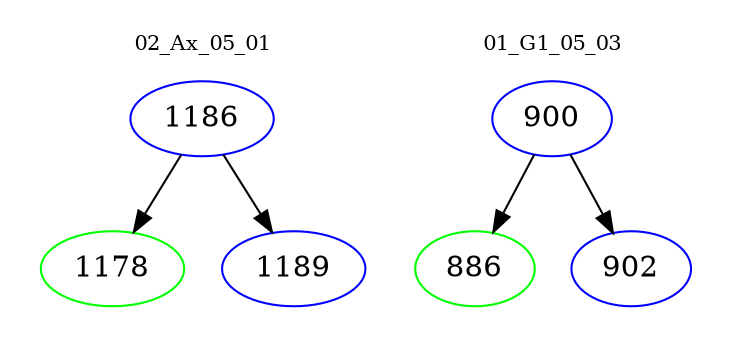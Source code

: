 digraph{
subgraph cluster_0 {
color = white
label = "02_Ax_05_01";
fontsize=10;
T0_1186 [label="1186", color="blue"]
T0_1186 -> T0_1178 [color="black"]
T0_1178 [label="1178", color="green"]
T0_1186 -> T0_1189 [color="black"]
T0_1189 [label="1189", color="blue"]
}
subgraph cluster_1 {
color = white
label = "01_G1_05_03";
fontsize=10;
T1_900 [label="900", color="blue"]
T1_900 -> T1_886 [color="black"]
T1_886 [label="886", color="green"]
T1_900 -> T1_902 [color="black"]
T1_902 [label="902", color="blue"]
}
}
